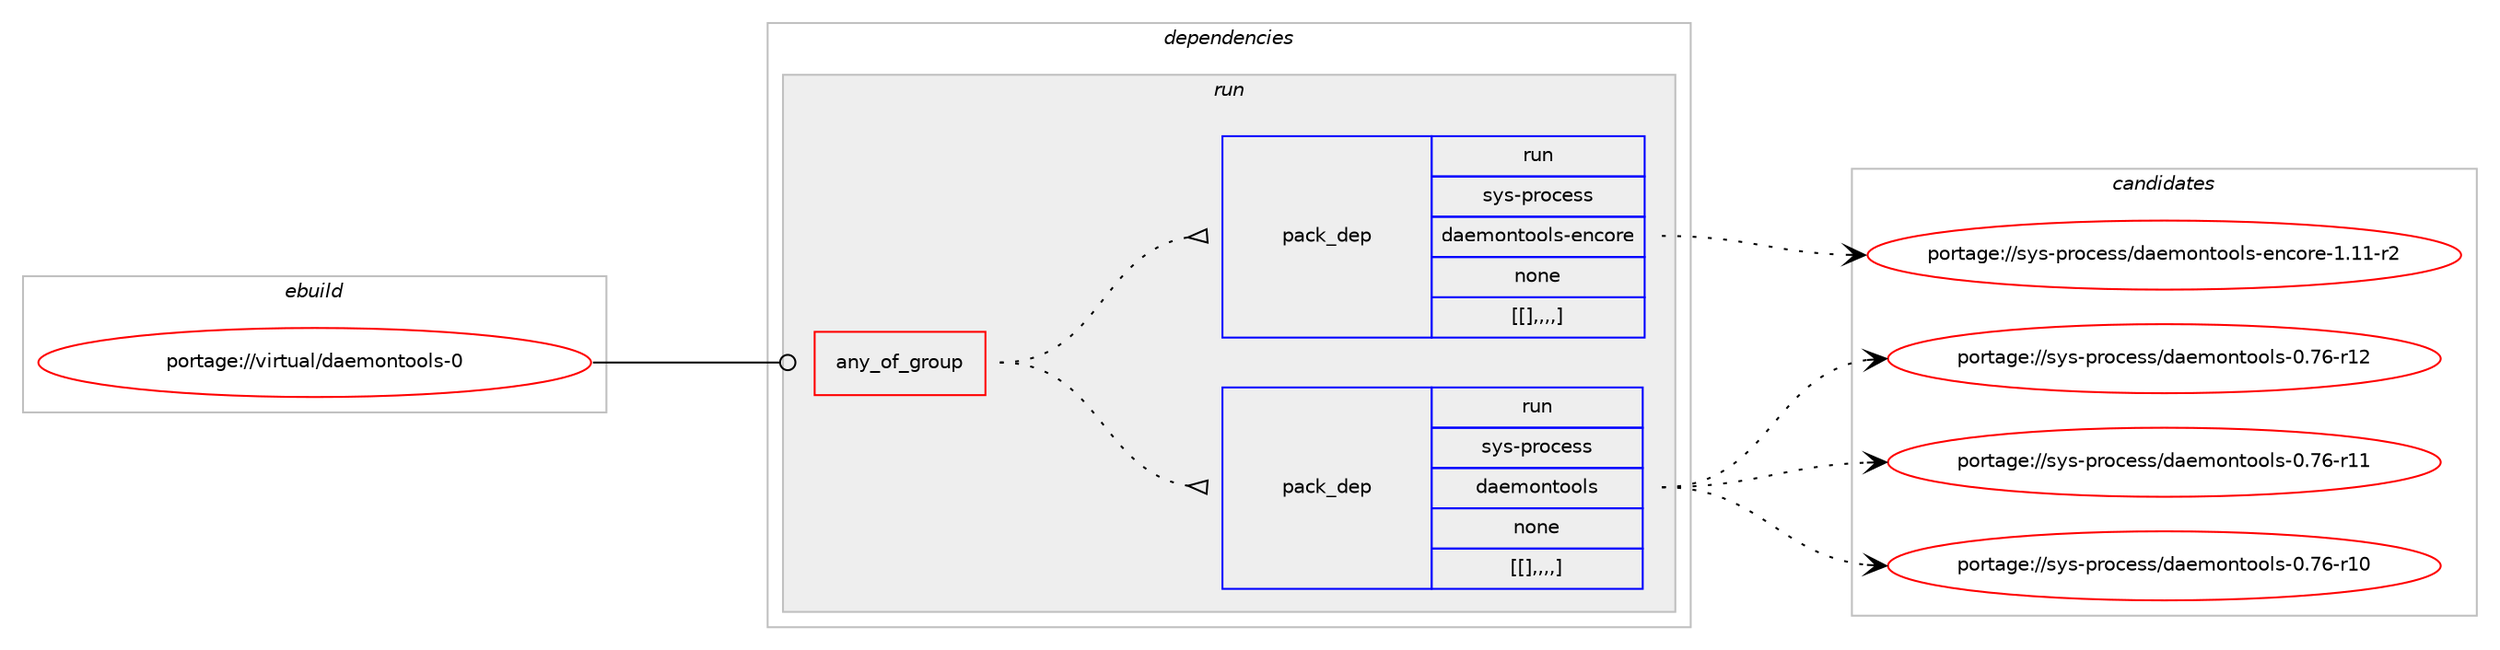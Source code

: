 digraph prolog {

# *************
# Graph options
# *************

newrank=true;
concentrate=true;
compound=true;
graph [rankdir=LR,fontname=Helvetica,fontsize=10,ranksep=1.5];#, ranksep=2.5, nodesep=0.2];
edge  [arrowhead=vee];
node  [fontname=Helvetica,fontsize=10];

# **********
# The ebuild
# **********

subgraph cluster_leftcol {
color=gray;
label=<<i>ebuild</i>>;
id [label="portage://virtual/daemontools-0", color=red, width=4, href="../virtual/daemontools-0.svg"];
}

# ****************
# The dependencies
# ****************

subgraph cluster_midcol {
color=gray;
label=<<i>dependencies</i>>;
subgraph cluster_compile {
fillcolor="#eeeeee";
style=filled;
label=<<i>compile</i>>;
}
subgraph cluster_compileandrun {
fillcolor="#eeeeee";
style=filled;
label=<<i>compile and run</i>>;
}
subgraph cluster_run {
fillcolor="#eeeeee";
style=filled;
label=<<i>run</i>>;
subgraph any24 {
dependency1396 [label=<<TABLE BORDER="0" CELLBORDER="1" CELLSPACING="0" CELLPADDING="4"><TR><TD CELLPADDING="10">any_of_group</TD></TR></TABLE>>, shape=none, color=red];subgraph pack1103 {
dependency1399 [label=<<TABLE BORDER="0" CELLBORDER="1" CELLSPACING="0" CELLPADDING="4" WIDTH="220"><TR><TD ROWSPAN="6" CELLPADDING="30">pack_dep</TD></TR><TR><TD WIDTH="110">run</TD></TR><TR><TD>sys-process</TD></TR><TR><TD>daemontools</TD></TR><TR><TD>none</TD></TR><TR><TD>[[],,,,]</TD></TR></TABLE>>, shape=none, color=blue];
}
dependency1396:e -> dependency1399:w [weight=20,style="dotted",arrowhead="oinv"];
subgraph pack1106 {
dependency1403 [label=<<TABLE BORDER="0" CELLBORDER="1" CELLSPACING="0" CELLPADDING="4" WIDTH="220"><TR><TD ROWSPAN="6" CELLPADDING="30">pack_dep</TD></TR><TR><TD WIDTH="110">run</TD></TR><TR><TD>sys-process</TD></TR><TR><TD>daemontools-encore</TD></TR><TR><TD>none</TD></TR><TR><TD>[[],,,,]</TD></TR></TABLE>>, shape=none, color=blue];
}
dependency1396:e -> dependency1403:w [weight=20,style="dotted",arrowhead="oinv"];
}
id:e -> dependency1396:w [weight=20,style="solid",arrowhead="odot"];
}
}

# **************
# The candidates
# **************

subgraph cluster_choices {
rank=same;
color=gray;
label=<<i>candidates</i>>;

subgraph choice1019 {
color=black;
nodesep=1;
choice115121115451121141119910111511547100971011091111101161111111081154548465554451144950 [label="portage://sys-process/daemontools-0.76-r12", color=red, width=4,href="../sys-process/daemontools-0.76-r12.svg"];
choice115121115451121141119910111511547100971011091111101161111111081154548465554451144949 [label="portage://sys-process/daemontools-0.76-r11", color=red, width=4,href="../sys-process/daemontools-0.76-r11.svg"];
choice115121115451121141119910111511547100971011091111101161111111081154548465554451144948 [label="portage://sys-process/daemontools-0.76-r10", color=red, width=4,href="../sys-process/daemontools-0.76-r10.svg"];
dependency1399:e -> choice115121115451121141119910111511547100971011091111101161111111081154548465554451144950:w [style=dotted,weight="100"];
dependency1399:e -> choice115121115451121141119910111511547100971011091111101161111111081154548465554451144949:w [style=dotted,weight="100"];
dependency1399:e -> choice115121115451121141119910111511547100971011091111101161111111081154548465554451144948:w [style=dotted,weight="100"];
}
subgraph choice1023 {
color=black;
nodesep=1;
choice11512111545112114111991011151154710097101109111110116111111108115451011109911111410145494649494511450 [label="portage://sys-process/daemontools-encore-1.11-r2", color=red, width=4,href="../sys-process/daemontools-encore-1.11-r2.svg"];
dependency1403:e -> choice11512111545112114111991011151154710097101109111110116111111108115451011109911111410145494649494511450:w [style=dotted,weight="100"];
}
}

}

